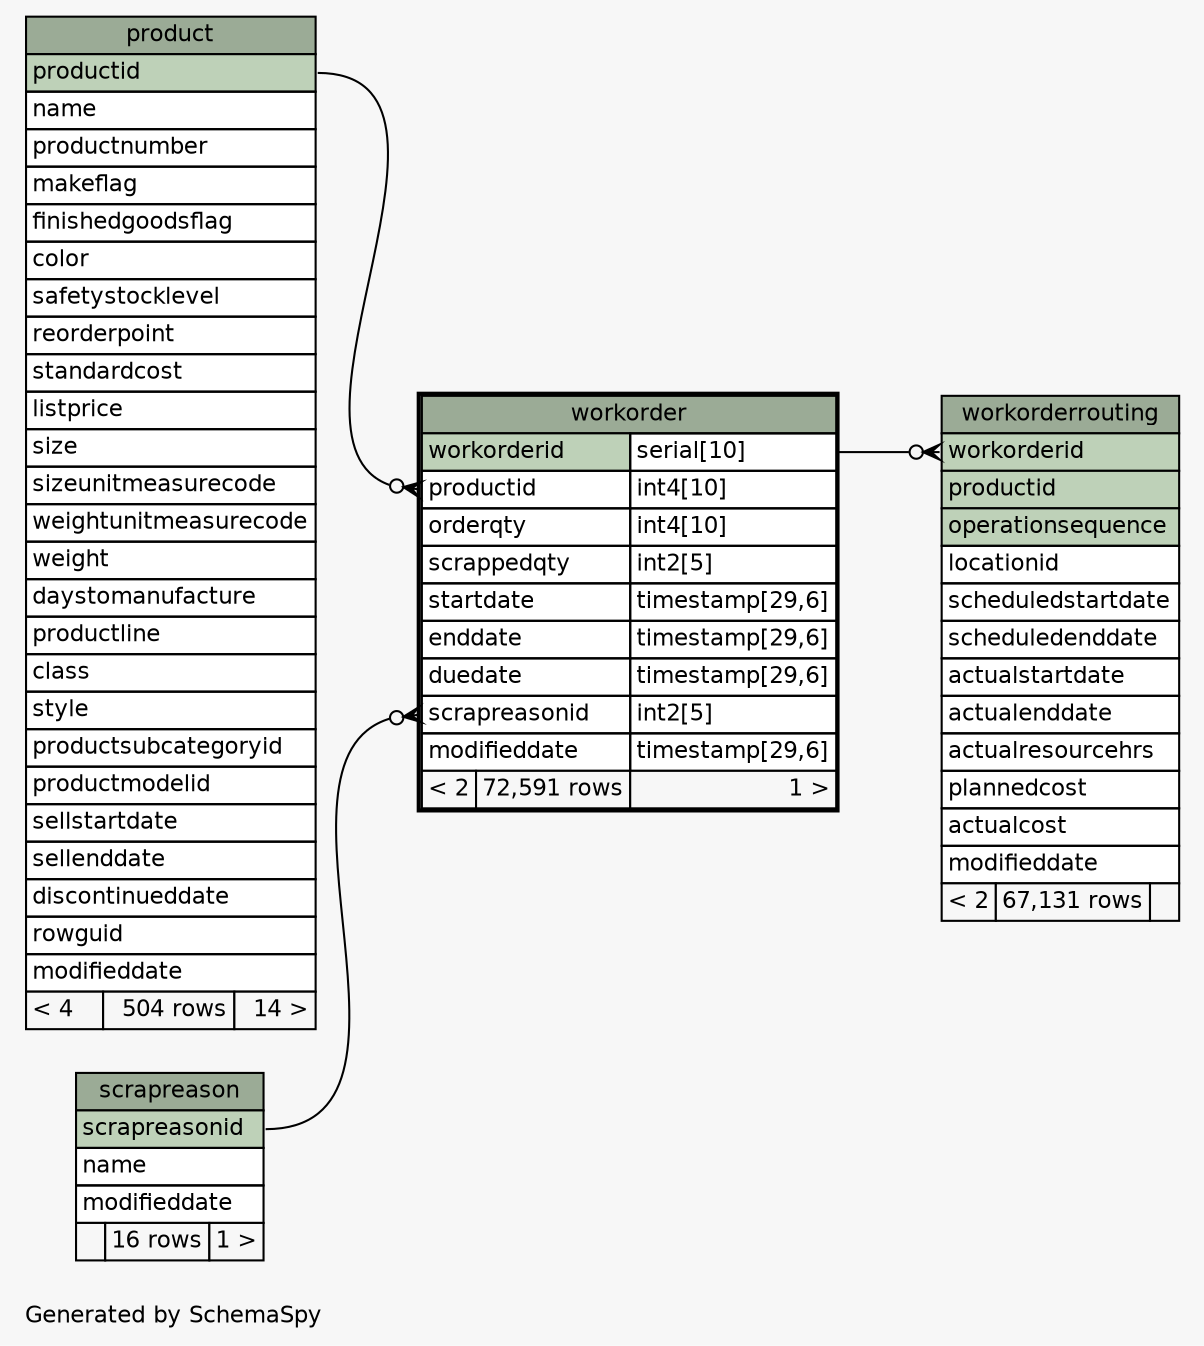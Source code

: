 // dot 2.40.1 on Linux 5.4.0-51-generic
// SchemaSpy rev 590
digraph "oneDegreeRelationshipsDiagram" {
  graph [
    rankdir="RL"
    bgcolor="#f7f7f7"
    label="\nGenerated by SchemaSpy"
    labeljust="l"
    nodesep="0.18"
    ranksep="0.46"
    fontname="Helvetica"
    fontsize="11"
  ];
  node [
    fontname="Helvetica"
    fontsize="11"
    shape="plaintext"
  ];
  edge [
    arrowsize="0.8"
  ];
  "workorder":"productid":w -> "product":"productid":e [arrowhead=none dir=back arrowtail=crowodot];
  "workorder":"scrapreasonid":w -> "scrapreason":"scrapreasonid":e [arrowhead=none dir=back arrowtail=crowodot];
  "workorderrouting":"workorderid":w -> "workorder":"workorderid.type":e [arrowhead=none dir=back arrowtail=crowodot];
  "product" [
    label=<
    <TABLE BORDER="0" CELLBORDER="1" CELLSPACING="0" BGCOLOR="#ffffff">
      <TR><TD COLSPAN="3" BGCOLOR="#9bab96" ALIGN="CENTER">product</TD></TR>
      <TR><TD PORT="productid" COLSPAN="3" BGCOLOR="#bed1b8" ALIGN="LEFT">productid</TD></TR>
      <TR><TD PORT="name" COLSPAN="3" ALIGN="LEFT">name</TD></TR>
      <TR><TD PORT="productnumber" COLSPAN="3" ALIGN="LEFT">productnumber</TD></TR>
      <TR><TD PORT="makeflag" COLSPAN="3" ALIGN="LEFT">makeflag</TD></TR>
      <TR><TD PORT="finishedgoodsflag" COLSPAN="3" ALIGN="LEFT">finishedgoodsflag</TD></TR>
      <TR><TD PORT="color" COLSPAN="3" ALIGN="LEFT">color</TD></TR>
      <TR><TD PORT="safetystocklevel" COLSPAN="3" ALIGN="LEFT">safetystocklevel</TD></TR>
      <TR><TD PORT="reorderpoint" COLSPAN="3" ALIGN="LEFT">reorderpoint</TD></TR>
      <TR><TD PORT="standardcost" COLSPAN="3" ALIGN="LEFT">standardcost</TD></TR>
      <TR><TD PORT="listprice" COLSPAN="3" ALIGN="LEFT">listprice</TD></TR>
      <TR><TD PORT="size" COLSPAN="3" ALIGN="LEFT">size</TD></TR>
      <TR><TD PORT="sizeunitmeasurecode" COLSPAN="3" ALIGN="LEFT">sizeunitmeasurecode</TD></TR>
      <TR><TD PORT="weightunitmeasurecode" COLSPAN="3" ALIGN="LEFT">weightunitmeasurecode</TD></TR>
      <TR><TD PORT="weight" COLSPAN="3" ALIGN="LEFT">weight</TD></TR>
      <TR><TD PORT="daystomanufacture" COLSPAN="3" ALIGN="LEFT">daystomanufacture</TD></TR>
      <TR><TD PORT="productline" COLSPAN="3" ALIGN="LEFT">productline</TD></TR>
      <TR><TD PORT="class" COLSPAN="3" ALIGN="LEFT">class</TD></TR>
      <TR><TD PORT="style" COLSPAN="3" ALIGN="LEFT">style</TD></TR>
      <TR><TD PORT="productsubcategoryid" COLSPAN="3" ALIGN="LEFT">productsubcategoryid</TD></TR>
      <TR><TD PORT="productmodelid" COLSPAN="3" ALIGN="LEFT">productmodelid</TD></TR>
      <TR><TD PORT="sellstartdate" COLSPAN="3" ALIGN="LEFT">sellstartdate</TD></TR>
      <TR><TD PORT="sellenddate" COLSPAN="3" ALIGN="LEFT">sellenddate</TD></TR>
      <TR><TD PORT="discontinueddate" COLSPAN="3" ALIGN="LEFT">discontinueddate</TD></TR>
      <TR><TD PORT="rowguid" COLSPAN="3" ALIGN="LEFT">rowguid</TD></TR>
      <TR><TD PORT="modifieddate" COLSPAN="3" ALIGN="LEFT">modifieddate</TD></TR>
      <TR><TD ALIGN="LEFT" BGCOLOR="#f7f7f7">&lt; 4</TD><TD ALIGN="RIGHT" BGCOLOR="#f7f7f7">504 rows</TD><TD ALIGN="RIGHT" BGCOLOR="#f7f7f7">14 &gt;</TD></TR>
    </TABLE>>
    URL="product.html"
    tooltip="product"
  ];
  "scrapreason" [
    label=<
    <TABLE BORDER="0" CELLBORDER="1" CELLSPACING="0" BGCOLOR="#ffffff">
      <TR><TD COLSPAN="3" BGCOLOR="#9bab96" ALIGN="CENTER">scrapreason</TD></TR>
      <TR><TD PORT="scrapreasonid" COLSPAN="3" BGCOLOR="#bed1b8" ALIGN="LEFT">scrapreasonid</TD></TR>
      <TR><TD PORT="name" COLSPAN="3" ALIGN="LEFT">name</TD></TR>
      <TR><TD PORT="modifieddate" COLSPAN="3" ALIGN="LEFT">modifieddate</TD></TR>
      <TR><TD ALIGN="LEFT" BGCOLOR="#f7f7f7">  </TD><TD ALIGN="RIGHT" BGCOLOR="#f7f7f7">16 rows</TD><TD ALIGN="RIGHT" BGCOLOR="#f7f7f7">1 &gt;</TD></TR>
    </TABLE>>
    URL="scrapreason.html"
    tooltip="scrapreason"
  ];
  "workorder" [
    label=<
    <TABLE BORDER="2" CELLBORDER="1" CELLSPACING="0" BGCOLOR="#ffffff">
      <TR><TD COLSPAN="3" BGCOLOR="#9bab96" ALIGN="CENTER">workorder</TD></TR>
      <TR><TD PORT="workorderid" COLSPAN="2" BGCOLOR="#bed1b8" ALIGN="LEFT">workorderid</TD><TD PORT="workorderid.type" ALIGN="LEFT">serial[10]</TD></TR>
      <TR><TD PORT="productid" COLSPAN="2" ALIGN="LEFT">productid</TD><TD PORT="productid.type" ALIGN="LEFT">int4[10]</TD></TR>
      <TR><TD PORT="orderqty" COLSPAN="2" ALIGN="LEFT">orderqty</TD><TD PORT="orderqty.type" ALIGN="LEFT">int4[10]</TD></TR>
      <TR><TD PORT="scrappedqty" COLSPAN="2" ALIGN="LEFT">scrappedqty</TD><TD PORT="scrappedqty.type" ALIGN="LEFT">int2[5]</TD></TR>
      <TR><TD PORT="startdate" COLSPAN="2" ALIGN="LEFT">startdate</TD><TD PORT="startdate.type" ALIGN="LEFT">timestamp[29,6]</TD></TR>
      <TR><TD PORT="enddate" COLSPAN="2" ALIGN="LEFT">enddate</TD><TD PORT="enddate.type" ALIGN="LEFT">timestamp[29,6]</TD></TR>
      <TR><TD PORT="duedate" COLSPAN="2" ALIGN="LEFT">duedate</TD><TD PORT="duedate.type" ALIGN="LEFT">timestamp[29,6]</TD></TR>
      <TR><TD PORT="scrapreasonid" COLSPAN="2" ALIGN="LEFT">scrapreasonid</TD><TD PORT="scrapreasonid.type" ALIGN="LEFT">int2[5]</TD></TR>
      <TR><TD PORT="modifieddate" COLSPAN="2" ALIGN="LEFT">modifieddate</TD><TD PORT="modifieddate.type" ALIGN="LEFT">timestamp[29,6]</TD></TR>
      <TR><TD ALIGN="LEFT" BGCOLOR="#f7f7f7">&lt; 2</TD><TD ALIGN="RIGHT" BGCOLOR="#f7f7f7">72,591 rows</TD><TD ALIGN="RIGHT" BGCOLOR="#f7f7f7">1 &gt;</TD></TR>
    </TABLE>>
    URL="workorder.html"
    tooltip="workorder"
  ];
  "workorderrouting" [
    label=<
    <TABLE BORDER="0" CELLBORDER="1" CELLSPACING="0" BGCOLOR="#ffffff">
      <TR><TD COLSPAN="3" BGCOLOR="#9bab96" ALIGN="CENTER">workorderrouting</TD></TR>
      <TR><TD PORT="workorderid" COLSPAN="3" BGCOLOR="#bed1b8" ALIGN="LEFT">workorderid</TD></TR>
      <TR><TD PORT="productid" COLSPAN="3" BGCOLOR="#bed1b8" ALIGN="LEFT">productid</TD></TR>
      <TR><TD PORT="operationsequence" COLSPAN="3" BGCOLOR="#bed1b8" ALIGN="LEFT">operationsequence</TD></TR>
      <TR><TD PORT="locationid" COLSPAN="3" ALIGN="LEFT">locationid</TD></TR>
      <TR><TD PORT="scheduledstartdate" COLSPAN="3" ALIGN="LEFT">scheduledstartdate</TD></TR>
      <TR><TD PORT="scheduledenddate" COLSPAN="3" ALIGN="LEFT">scheduledenddate</TD></TR>
      <TR><TD PORT="actualstartdate" COLSPAN="3" ALIGN="LEFT">actualstartdate</TD></TR>
      <TR><TD PORT="actualenddate" COLSPAN="3" ALIGN="LEFT">actualenddate</TD></TR>
      <TR><TD PORT="actualresourcehrs" COLSPAN="3" ALIGN="LEFT">actualresourcehrs</TD></TR>
      <TR><TD PORT="plannedcost" COLSPAN="3" ALIGN="LEFT">plannedcost</TD></TR>
      <TR><TD PORT="actualcost" COLSPAN="3" ALIGN="LEFT">actualcost</TD></TR>
      <TR><TD PORT="modifieddate" COLSPAN="3" ALIGN="LEFT">modifieddate</TD></TR>
      <TR><TD ALIGN="LEFT" BGCOLOR="#f7f7f7">&lt; 2</TD><TD ALIGN="RIGHT" BGCOLOR="#f7f7f7">67,131 rows</TD><TD ALIGN="RIGHT" BGCOLOR="#f7f7f7">  </TD></TR>
    </TABLE>>
    URL="workorderrouting.html"
    tooltip="workorderrouting"
  ];
}
